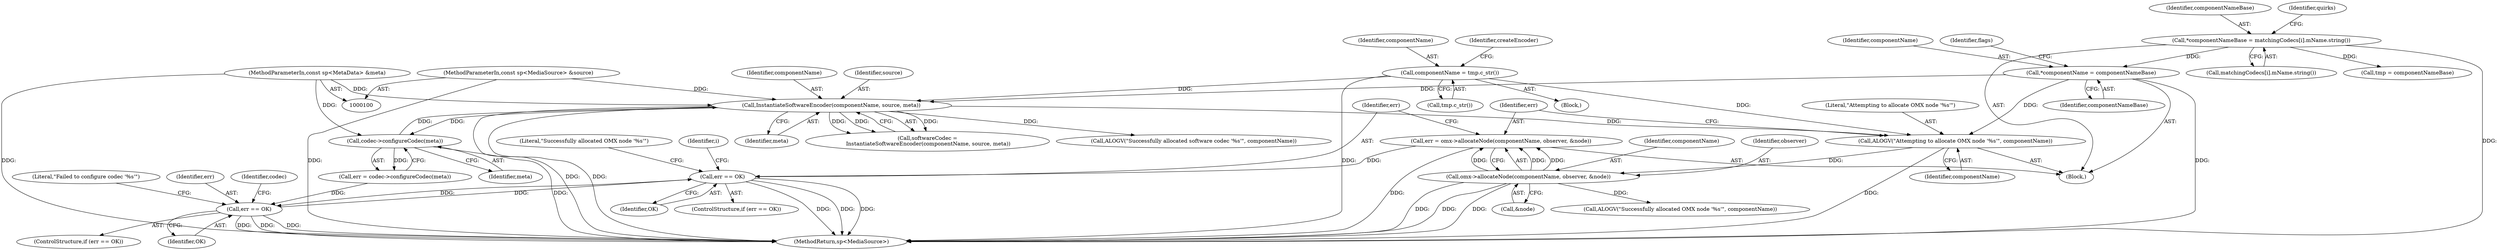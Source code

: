 digraph "0_Android_0bb5ced60304da7f61478ffd359e7ba65d72f181_0@API" {
"1000226" [label="(Call,err = omx->allocateNode(componentName, observer, &node))"];
"1000228" [label="(Call,omx->allocateNode(componentName, observer, &node))"];
"1000222" [label="(Call,ALOGV(\"Attempting to allocate OMX node '%s'\", componentName))"];
"1000185" [label="(Call,*componentName = componentNameBase)"];
"1000173" [label="(Call,*componentNameBase = matchingCodecs[i].mName.string())"];
"1000208" [label="(Call,InstantiateSoftwareEncoder(componentName, source, meta))"];
"1000199" [label="(Call,componentName = tmp.c_str())"];
"1000104" [label="(MethodParameterIn,const sp<MediaSource> &source)"];
"1000250" [label="(Call,codec->configureCodec(meta))"];
"1000102" [label="(MethodParameterIn,const sp<MetaData> &meta)"];
"1000234" [label="(Call,err == OK)"];
"1000253" [label="(Call,err == OK)"];
"1000201" [label="(Call,tmp.c_str())"];
"1000186" [label="(Identifier,componentName)"];
"1000217" [label="(Call,ALOGV(\"Successfully allocated software codec '%s'\", componentName))"];
"1000227" [label="(Identifier,err)"];
"1000224" [label="(Identifier,componentName)"];
"1000228" [label="(Call,omx->allocateNode(componentName, observer, &node))"];
"1000226" [label="(Call,err = omx->allocateNode(componentName, observer, &node))"];
"1000239" [label="(Literal,\"Successfully allocated OMX node '%s'\")"];
"1000260" [label="(Literal,\"Failed to configure codec '%s'\")"];
"1000104" [label="(MethodParameterIn,const sp<MediaSource> &source)"];
"1000193" [label="(Block,)"];
"1000229" [label="(Identifier,componentName)"];
"1000174" [label="(Identifier,componentNameBase)"];
"1000252" [label="(ControlStructure,if (err == OK))"];
"1000178" [label="(Identifier,quirks)"];
"1000230" [label="(Identifier,observer)"];
"1000199" [label="(Call,componentName = tmp.c_str())"];
"1000248" [label="(Call,err = codec->configureCodec(meta))"];
"1000233" [label="(ControlStructure,if (err == OK))"];
"1000234" [label="(Call,err == OK)"];
"1000191" [label="(Identifier,flags)"];
"1000235" [label="(Identifier,err)"];
"1000187" [label="(Identifier,componentNameBase)"];
"1000209" [label="(Identifier,componentName)"];
"1000200" [label="(Identifier,componentName)"];
"1000231" [label="(Call,&node)"];
"1000185" [label="(Call,*componentName = componentNameBase)"];
"1000175" [label="(Call,matchingCodecs[i].mName.string())"];
"1000194" [label="(Call,tmp = componentNameBase)"];
"1000203" [label="(Identifier,createEncoder)"];
"1000208" [label="(Call,InstantiateSoftwareEncoder(componentName, source, meta))"];
"1000170" [label="(Identifier,i)"];
"1000173" [label="(Call,*componentNameBase = matchingCodecs[i].mName.string())"];
"1000238" [label="(Call,ALOGV(\"Successfully allocated OMX node '%s'\", componentName))"];
"1000251" [label="(Identifier,meta)"];
"1000264" [label="(MethodReturn,sp<MediaSource>)"];
"1000236" [label="(Identifier,OK)"];
"1000253" [label="(Call,err == OK)"];
"1000222" [label="(Call,ALOGV(\"Attempting to allocate OMX node '%s'\", componentName))"];
"1000255" [label="(Identifier,OK)"];
"1000171" [label="(Block,)"];
"1000223" [label="(Literal,\"Attempting to allocate OMX node '%s'\")"];
"1000250" [label="(Call,codec->configureCodec(meta))"];
"1000210" [label="(Identifier,source)"];
"1000211" [label="(Identifier,meta)"];
"1000254" [label="(Identifier,err)"];
"1000206" [label="(Call,softwareCodec =\n InstantiateSoftwareEncoder(componentName, source, meta))"];
"1000102" [label="(MethodParameterIn,const sp<MetaData> &meta)"];
"1000258" [label="(Identifier,codec)"];
"1000226" -> "1000171"  [label="AST: "];
"1000226" -> "1000228"  [label="CFG: "];
"1000227" -> "1000226"  [label="AST: "];
"1000228" -> "1000226"  [label="AST: "];
"1000235" -> "1000226"  [label="CFG: "];
"1000226" -> "1000264"  [label="DDG: "];
"1000228" -> "1000226"  [label="DDG: "];
"1000228" -> "1000226"  [label="DDG: "];
"1000228" -> "1000226"  [label="DDG: "];
"1000226" -> "1000234"  [label="DDG: "];
"1000228" -> "1000231"  [label="CFG: "];
"1000229" -> "1000228"  [label="AST: "];
"1000230" -> "1000228"  [label="AST: "];
"1000231" -> "1000228"  [label="AST: "];
"1000228" -> "1000264"  [label="DDG: "];
"1000228" -> "1000264"  [label="DDG: "];
"1000228" -> "1000264"  [label="DDG: "];
"1000222" -> "1000228"  [label="DDG: "];
"1000228" -> "1000238"  [label="DDG: "];
"1000222" -> "1000171"  [label="AST: "];
"1000222" -> "1000224"  [label="CFG: "];
"1000223" -> "1000222"  [label="AST: "];
"1000224" -> "1000222"  [label="AST: "];
"1000227" -> "1000222"  [label="CFG: "];
"1000222" -> "1000264"  [label="DDG: "];
"1000185" -> "1000222"  [label="DDG: "];
"1000208" -> "1000222"  [label="DDG: "];
"1000199" -> "1000222"  [label="DDG: "];
"1000185" -> "1000171"  [label="AST: "];
"1000185" -> "1000187"  [label="CFG: "];
"1000186" -> "1000185"  [label="AST: "];
"1000187" -> "1000185"  [label="AST: "];
"1000191" -> "1000185"  [label="CFG: "];
"1000185" -> "1000264"  [label="DDG: "];
"1000173" -> "1000185"  [label="DDG: "];
"1000185" -> "1000208"  [label="DDG: "];
"1000173" -> "1000171"  [label="AST: "];
"1000173" -> "1000175"  [label="CFG: "];
"1000174" -> "1000173"  [label="AST: "];
"1000175" -> "1000173"  [label="AST: "];
"1000178" -> "1000173"  [label="CFG: "];
"1000173" -> "1000264"  [label="DDG: "];
"1000173" -> "1000194"  [label="DDG: "];
"1000208" -> "1000206"  [label="AST: "];
"1000208" -> "1000211"  [label="CFG: "];
"1000209" -> "1000208"  [label="AST: "];
"1000210" -> "1000208"  [label="AST: "];
"1000211" -> "1000208"  [label="AST: "];
"1000206" -> "1000208"  [label="CFG: "];
"1000208" -> "1000264"  [label="DDG: "];
"1000208" -> "1000264"  [label="DDG: "];
"1000208" -> "1000206"  [label="DDG: "];
"1000208" -> "1000206"  [label="DDG: "];
"1000208" -> "1000206"  [label="DDG: "];
"1000199" -> "1000208"  [label="DDG: "];
"1000104" -> "1000208"  [label="DDG: "];
"1000250" -> "1000208"  [label="DDG: "];
"1000102" -> "1000208"  [label="DDG: "];
"1000208" -> "1000217"  [label="DDG: "];
"1000208" -> "1000250"  [label="DDG: "];
"1000199" -> "1000193"  [label="AST: "];
"1000199" -> "1000201"  [label="CFG: "];
"1000200" -> "1000199"  [label="AST: "];
"1000201" -> "1000199"  [label="AST: "];
"1000203" -> "1000199"  [label="CFG: "];
"1000199" -> "1000264"  [label="DDG: "];
"1000104" -> "1000100"  [label="AST: "];
"1000104" -> "1000264"  [label="DDG: "];
"1000250" -> "1000248"  [label="AST: "];
"1000250" -> "1000251"  [label="CFG: "];
"1000251" -> "1000250"  [label="AST: "];
"1000248" -> "1000250"  [label="CFG: "];
"1000250" -> "1000264"  [label="DDG: "];
"1000250" -> "1000248"  [label="DDG: "];
"1000102" -> "1000250"  [label="DDG: "];
"1000102" -> "1000100"  [label="AST: "];
"1000102" -> "1000264"  [label="DDG: "];
"1000234" -> "1000233"  [label="AST: "];
"1000234" -> "1000236"  [label="CFG: "];
"1000235" -> "1000234"  [label="AST: "];
"1000236" -> "1000234"  [label="AST: "];
"1000239" -> "1000234"  [label="CFG: "];
"1000170" -> "1000234"  [label="CFG: "];
"1000234" -> "1000264"  [label="DDG: "];
"1000234" -> "1000264"  [label="DDG: "];
"1000234" -> "1000264"  [label="DDG: "];
"1000253" -> "1000234"  [label="DDG: "];
"1000234" -> "1000253"  [label="DDG: "];
"1000253" -> "1000252"  [label="AST: "];
"1000253" -> "1000255"  [label="CFG: "];
"1000254" -> "1000253"  [label="AST: "];
"1000255" -> "1000253"  [label="AST: "];
"1000258" -> "1000253"  [label="CFG: "];
"1000260" -> "1000253"  [label="CFG: "];
"1000253" -> "1000264"  [label="DDG: "];
"1000253" -> "1000264"  [label="DDG: "];
"1000253" -> "1000264"  [label="DDG: "];
"1000248" -> "1000253"  [label="DDG: "];
}
